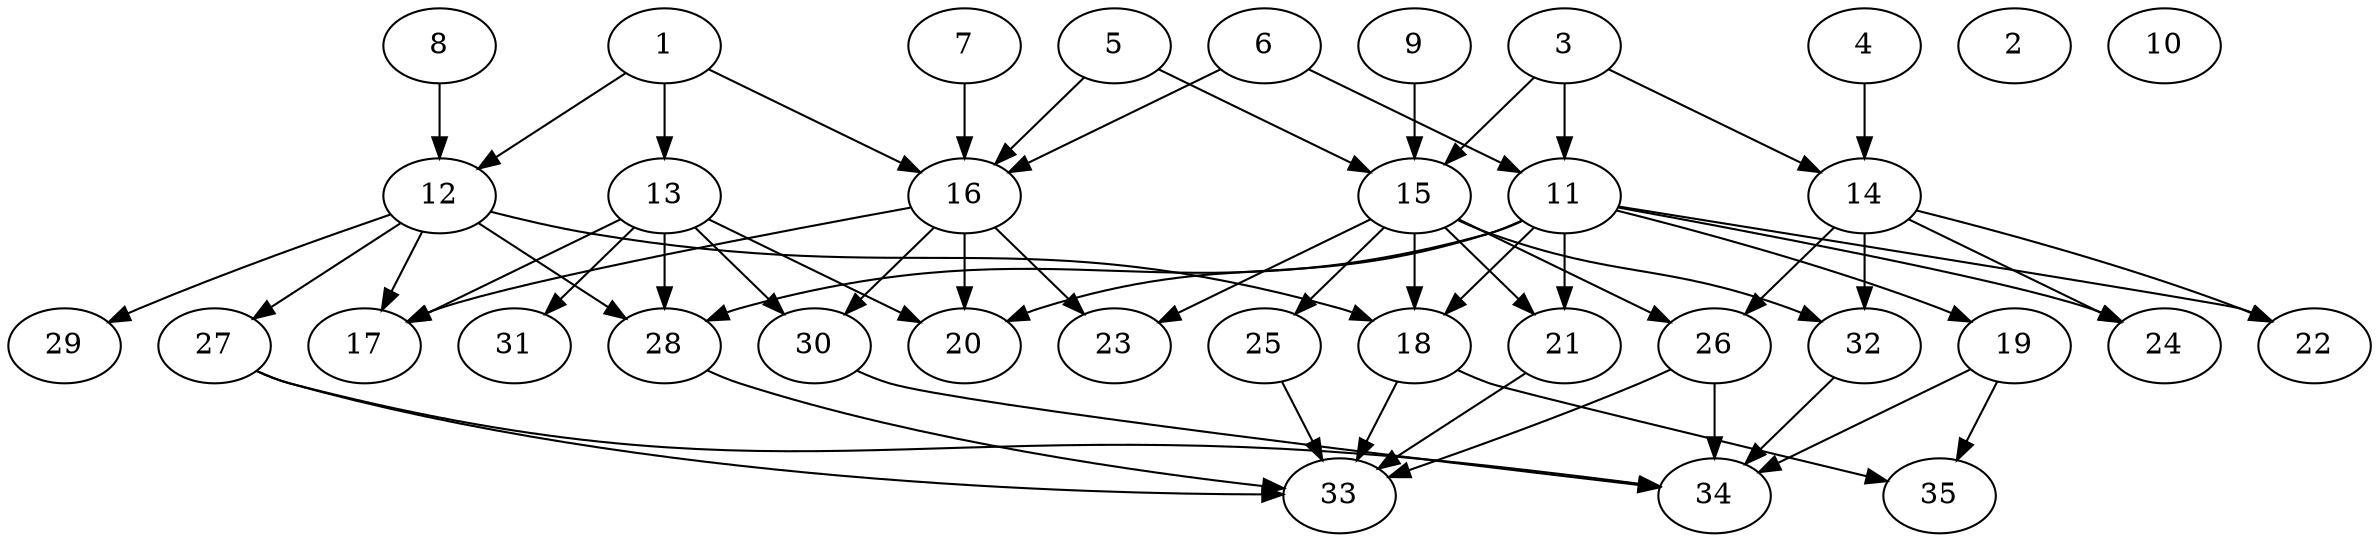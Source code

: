 // DAG (tier=2-normal, mode=compute, n=35, ccr=0.375, fat=0.675, density=0.401, regular=0.436, jump=0.165, mindata=524288, maxdata=8388608)
// DAG automatically generated by daggen at Sun Aug 24 16:33:33 2025
// /home/ermia/Project/Environments/daggen/bin/daggen --dot --ccr 0.375 --fat 0.675 --regular 0.436 --density 0.401 --jump 0.165 --mindata 524288 --maxdata 8388608 -n 35 
digraph G {
  1 [size="734729505921075", alpha="0.16", expect_size="367364752960537"]
  1 -> 12 [size ="34568614707200"]
  1 -> 13 [size ="34568614707200"]
  1 -> 16 [size ="34568614707200"]
  2 [size="1476477192506384", alpha="0.04", expect_size="738238596253192"]
  3 [size="524018229639174", alpha="0.02", expect_size="262009114819587"]
  3 -> 11 [size ="9532445032448"]
  3 -> 14 [size ="9532445032448"]
  3 -> 15 [size ="9532445032448"]
  4 [size="14167428672549552128", alpha="0.07", expect_size="7083714336274776064"]
  4 -> 14 [size ="46840049303552"]
  5 [size="86532887580229152", alpha="0.05", expect_size="43266443790114576"]
  5 -> 15 [size ="45854178148352"]
  5 -> 16 [size ="45854178148352"]
  6 [size="1259453096240221184", alpha="0.03", expect_size="629726548120110592"]
  6 -> 11 [size ="510101219704832"]
  6 -> 16 [size ="510101219704832"]
  7 [size="596799322078918", alpha="0.11", expect_size="298399661039459"]
  7 -> 16 [size ="11209998860288"]
  8 [size="1339639871159191552", alpha="0.03", expect_size="669819935579595776"]
  8 -> 12 [size ="535261507223552"]
  9 [size="9270151410462306", alpha="0.05", expect_size="4635075705231153"]
  9 -> 15 [size ="8830486315008"]
  10 [size="89274702196313552", alpha="0.06", expect_size="44637351098156776"]
  11 [size="350503687465559168", alpha="0.17", expect_size="175251843732779584"]
  11 -> 18 [size ="237507002236928"]
  11 -> 19 [size ="237507002236928"]
  11 -> 20 [size ="237507002236928"]
  11 -> 21 [size ="237507002236928"]
  11 -> 22 [size ="237507002236928"]
  11 -> 24 [size ="237507002236928"]
  11 -> 28 [size ="237507002236928"]
  12 [size="247239395613890592", alpha="0.14", expect_size="123619697806945296"]
  12 -> 17 [size ="137390375043072"]
  12 -> 18 [size ="137390375043072"]
  12 -> 27 [size ="137390375043072"]
  12 -> 28 [size ="137390375043072"]
  12 -> 29 [size ="137390375043072"]
  13 [size="122629355635655248", alpha="0.04", expect_size="61314677817827624"]
  13 -> 17 [size ="46602483924992"]
  13 -> 20 [size ="46602483924992"]
  13 -> 28 [size ="46602483924992"]
  13 -> 30 [size ="46602483924992"]
  13 -> 31 [size ="46602483924992"]
  14 [size="299115501850705526784", alpha="0.17", expect_size="149557750925352763392"]
  14 -> 22 [size ="357807358476288"]
  14 -> 24 [size ="357807358476288"]
  14 -> 26 [size ="357807358476288"]
  14 -> 32 [size ="357807358476288"]
  15 [size="55732762420951760", alpha="0.06", expect_size="27866381210475880"]
  15 -> 18 [size ="68423660863488"]
  15 -> 21 [size ="68423660863488"]
  15 -> 23 [size ="68423660863488"]
  15 -> 25 [size ="68423660863488"]
  15 -> 26 [size ="68423660863488"]
  15 -> 32 [size ="68423660863488"]
  16 [size="9908328305571478", alpha="0.02", expect_size="4954164152785739"]
  16 -> 17 [size ="4240617504768"]
  16 -> 20 [size ="4240617504768"]
  16 -> 23 [size ="4240617504768"]
  16 -> 30 [size ="4240617504768"]
  17 [size="1672081105123901", alpha="0.09", expect_size="836040552561950"]
  18 [size="2216667370492432", alpha="0.17", expect_size="1108333685246216"]
  18 -> 33 [size ="43913893117952"]
  18 -> 35 [size ="43913893117952"]
  19 [size="569451339581572", alpha="0.13", expect_size="284725669790786"]
  19 -> 34 [size ="36362300424192"]
  19 -> 35 [size ="36362300424192"]
  20 [size="241091532270335950848", alpha="0.19", expect_size="120545766135167975424"]
  21 [size="563041745071960320", alpha="0.14", expect_size="281520872535980160"]
  21 -> 33 [size ="483506480218112"]
  22 [size="326279060928445022208", alpha="0.02", expect_size="163139530464222511104"]
  23 [size="16495701658333276", alpha="0.14", expect_size="8247850829166638"]
  24 [size="25287698993589804", alpha="0.03", expect_size="12643849496794902"]
  25 [size="854910704078712", alpha="0.10", expect_size="427455352039356"]
  25 -> 33 [size ="61697742077952"]
  26 [size="581828932153188864", alpha="0.01", expect_size="290914466076594432"]
  26 -> 33 [size ="427647880396800"]
  26 -> 34 [size ="427647880396800"]
  27 [size="105015755776630352", alpha="0.05", expect_size="52507877888315176"]
  27 -> 33 [size ="174123477106688"]
  27 -> 34 [size ="174123477106688"]
  28 [size="917695299453976576", alpha="0.20", expect_size="458847649726988288"]
  28 -> 33 [size ="7554788753408"]
  29 [size="51614472542821023744", alpha="0.04", expect_size="25807236271410511872"]
  30 [size="9153385959058088", alpha="0.10", expect_size="4576692979529044"]
  30 -> 34 [size ="407526126387200"]
  31 [size="2046505424498865", alpha="0.02", expect_size="1023252712249432"]
  32 [size="12439269550440078", alpha="0.17", expect_size="6219634775220039"]
  32 -> 34 [size ="197321031680000"]
  33 [size="682434815866633", alpha="0.19", expect_size="341217407933316"]
  34 [size="21157951753865396224", alpha="0.16", expect_size="10578975876932698112"]
  35 [size="368135628131376562176", alpha="0.18", expect_size="184067814065688281088"]
}